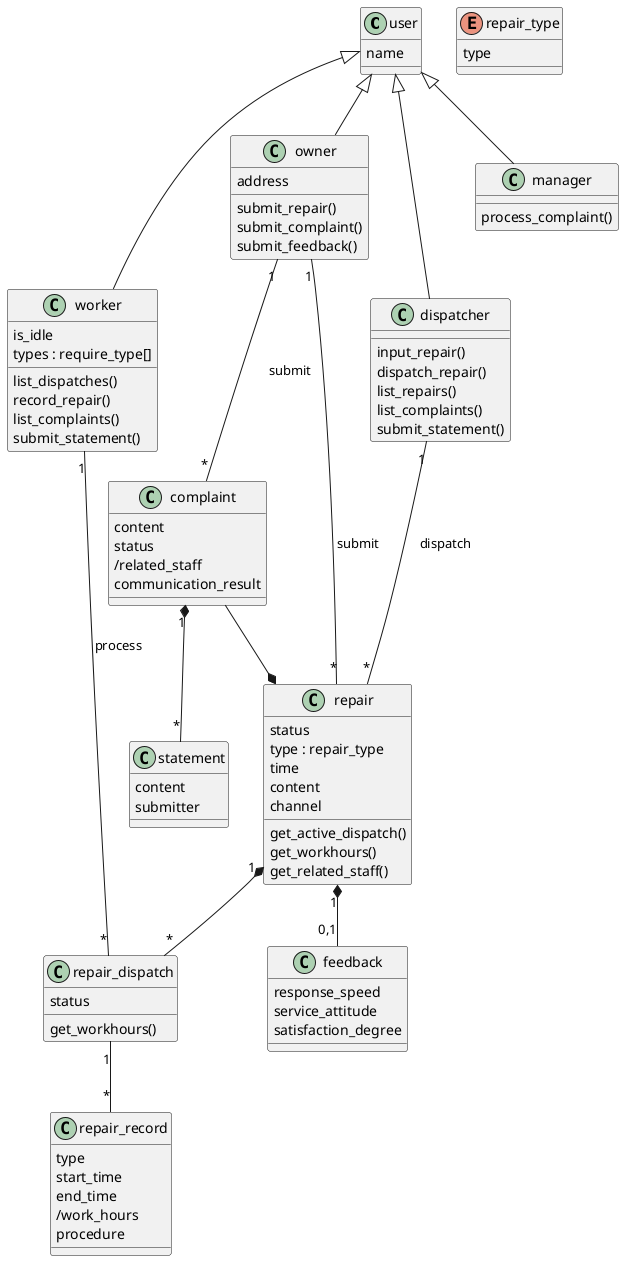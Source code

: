 @startuml 整体
user <|-- owner
user <|-- dispatcher
user <|-- worker
user <|-- manager
class user {
    {field} name
}
class owner {
    {field} address
    {method} submit_repair()
    {method} submit_complaint()
    {method} submit_feedback()
}
class dispatcher {
    {method} input_repair()
    {method} dispatch_repair()
    {method} list_repairs()
    {method} list_complaints()
    {method} submit_statement()
}
class worker {
    {field} is_idle
    {field} types : require_type[]
    {method} list_dispatches()
    {method} record_repair()
    {method} list_complaints()
    {method} submit_statement()
}
class manager {
    {method} process_complaint()
}

enum repair_type {
    {field} type
}

owner "1" -- "*" repair : submit
dispatcher "1" -- "*" repair : dispatch
class repair {
    {field} status
    {field} type : repair_type
    {field} time
    {field} content
    {field} channel
    {method} get_active_dispatch()
    {method} get_workhours()
    {method} get_related_staff()
}

repair "1" *-- "*" repair_dispatch
worker "1" -- "*" repair_dispatch : process
class repair_dispatch {
    {field} status
    {method} get_workhours()
}

repair_dispatch "1" -- "*" repair_record
class repair_record {
  {field} type
  {field} start_time
  {field} end_time
  {field} /work_hours
  {field} procedure
}

owner "1" -- "*" complaint : submit
complaint --* repair
complaint "1" *-- "*" statement
class complaint {
  {field} content
  {field} status
  {field} /related_staff
  {field} communication_result
}
class statement {
  {field} content
  {field} submitter
}


repair "1" *-- "0,1" feedback
class feedback {
  {field} response_speed
  {field} service_attitude
  {field} satisfaction_degree
}
@enduml